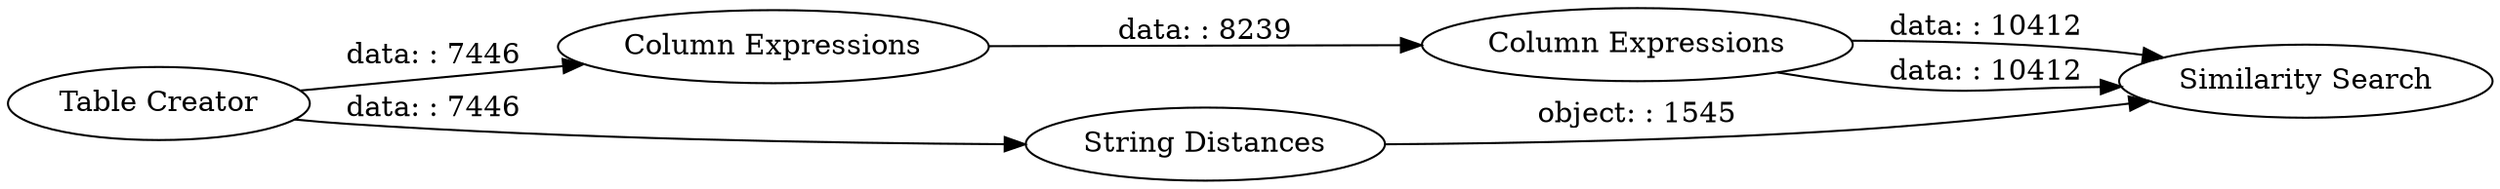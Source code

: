 digraph {
	"7529641626698233723_6" [label="Column Expressions"]
	"7529641626698233723_5" [label="Column Expressions"]
	"7529641626698233723_1" [label="Table Creator"]
	"7529641626698233723_4" [label="Similarity Search"]
	"7529641626698233723_3" [label="String Distances"]
	"7529641626698233723_5" -> "7529641626698233723_6" [label="data: : 8239"]
	"7529641626698233723_3" -> "7529641626698233723_4" [label="object: : 1545"]
	"7529641626698233723_1" -> "7529641626698233723_3" [label="data: : 7446"]
	"7529641626698233723_6" -> "7529641626698233723_4" [label="data: : 10412"]
	"7529641626698233723_1" -> "7529641626698233723_5" [label="data: : 7446"]
	"7529641626698233723_6" -> "7529641626698233723_4" [label="data: : 10412"]
	rankdir=LR
}

